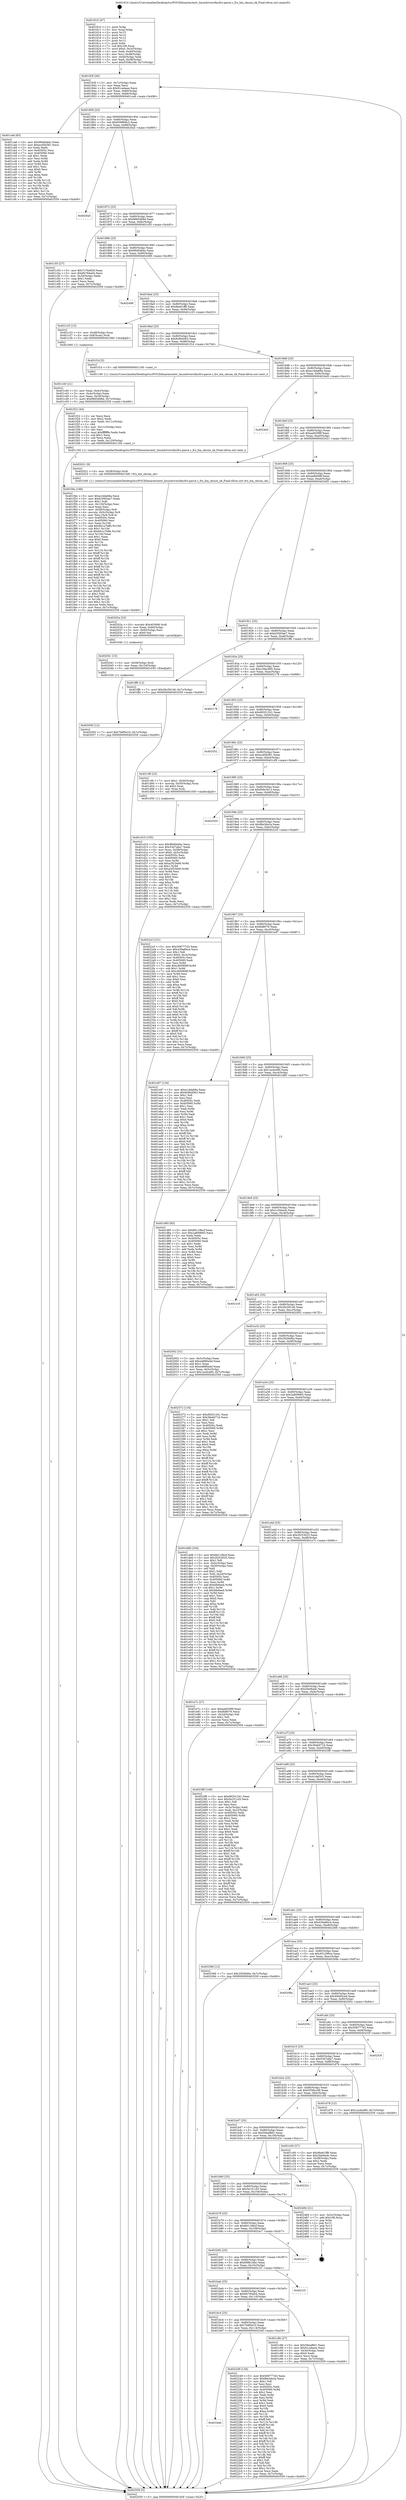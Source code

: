 digraph "0x401810" {
  label = "0x401810 (/mnt/c/Users/mathe/Desktop/tcc/POCII/binaries/extr_linuxdriversfmcfru-parse.c_fru_bia_cksum_ok_Final-ollvm.out::main(0))"
  labelloc = "t"
  node[shape=record]

  Entry [label="",width=0.3,height=0.3,shape=circle,fillcolor=black,style=filled]
  "0x40183f" [label="{
     0x40183f [26]\l
     | [instrs]\l
     &nbsp;&nbsp;0x40183f \<+3\>: mov -0x7c(%rbp),%eax\l
     &nbsp;&nbsp;0x401842 \<+2\>: mov %eax,%ecx\l
     &nbsp;&nbsp;0x401844 \<+6\>: sub $0x91cabeee,%ecx\l
     &nbsp;&nbsp;0x40184a \<+3\>: mov %eax,-0x80(%rbp)\l
     &nbsp;&nbsp;0x40184d \<+6\>: mov %ecx,-0x84(%rbp)\l
     &nbsp;&nbsp;0x401853 \<+6\>: je 0000000000401ca6 \<main+0x496\>\l
  }"]
  "0x401ca6" [label="{
     0x401ca6 [83]\l
     | [instrs]\l
     &nbsp;&nbsp;0x401ca6 \<+5\>: mov $0x96d0dd4c,%eax\l
     &nbsp;&nbsp;0x401cab \<+5\>: mov $0xecd5b581,%ecx\l
     &nbsp;&nbsp;0x401cb0 \<+2\>: xor %edx,%edx\l
     &nbsp;&nbsp;0x401cb2 \<+7\>: mov 0x40505c,%esi\l
     &nbsp;&nbsp;0x401cb9 \<+7\>: mov 0x405060,%edi\l
     &nbsp;&nbsp;0x401cc0 \<+3\>: sub $0x1,%edx\l
     &nbsp;&nbsp;0x401cc3 \<+3\>: mov %esi,%r8d\l
     &nbsp;&nbsp;0x401cc6 \<+3\>: add %edx,%r8d\l
     &nbsp;&nbsp;0x401cc9 \<+4\>: imul %r8d,%esi\l
     &nbsp;&nbsp;0x401ccd \<+3\>: and $0x1,%esi\l
     &nbsp;&nbsp;0x401cd0 \<+3\>: cmp $0x0,%esi\l
     &nbsp;&nbsp;0x401cd3 \<+4\>: sete %r9b\l
     &nbsp;&nbsp;0x401cd7 \<+3\>: cmp $0xa,%edi\l
     &nbsp;&nbsp;0x401cda \<+4\>: setl %r10b\l
     &nbsp;&nbsp;0x401cde \<+3\>: mov %r9b,%r11b\l
     &nbsp;&nbsp;0x401ce1 \<+3\>: and %r10b,%r11b\l
     &nbsp;&nbsp;0x401ce4 \<+3\>: xor %r10b,%r9b\l
     &nbsp;&nbsp;0x401ce7 \<+3\>: or %r9b,%r11b\l
     &nbsp;&nbsp;0x401cea \<+4\>: test $0x1,%r11b\l
     &nbsp;&nbsp;0x401cee \<+3\>: cmovne %ecx,%eax\l
     &nbsp;&nbsp;0x401cf1 \<+3\>: mov %eax,-0x7c(%rbp)\l
     &nbsp;&nbsp;0x401cf4 \<+5\>: jmp 0000000000402559 \<main+0xd49\>\l
  }"]
  "0x401859" [label="{
     0x401859 [25]\l
     | [instrs]\l
     &nbsp;&nbsp;0x401859 \<+5\>: jmp 000000000040185e \<main+0x4e\>\l
     &nbsp;&nbsp;0x40185e \<+3\>: mov -0x80(%rbp),%eax\l
     &nbsp;&nbsp;0x401861 \<+5\>: sub $0x939966c2,%eax\l
     &nbsp;&nbsp;0x401866 \<+6\>: mov %eax,-0x88(%rbp)\l
     &nbsp;&nbsp;0x40186c \<+6\>: je 00000000004020a5 \<main+0x895\>\l
  }"]
  Exit [label="",width=0.3,height=0.3,shape=circle,fillcolor=black,style=filled,peripheries=2]
  "0x4020a5" [label="{
     0x4020a5\l
  }", style=dashed]
  "0x401872" [label="{
     0x401872 [25]\l
     | [instrs]\l
     &nbsp;&nbsp;0x401872 \<+5\>: jmp 0000000000401877 \<main+0x67\>\l
     &nbsp;&nbsp;0x401877 \<+3\>: mov -0x80(%rbp),%eax\l
     &nbsp;&nbsp;0x40187a \<+5\>: sub $0x9665468d,%eax\l
     &nbsp;&nbsp;0x40187f \<+6\>: mov %eax,-0x8c(%rbp)\l
     &nbsp;&nbsp;0x401885 \<+6\>: je 0000000000401c55 \<main+0x445\>\l
  }"]
  "0x401bdd" [label="{
     0x401bdd\l
  }", style=dashed]
  "0x401c55" [label="{
     0x401c55 [27]\l
     | [instrs]\l
     &nbsp;&nbsp;0x401c55 \<+5\>: mov $0x7c76e929,%eax\l
     &nbsp;&nbsp;0x401c5a \<+5\>: mov $0x6b784a04,%ecx\l
     &nbsp;&nbsp;0x401c5f \<+3\>: mov -0x34(%rbp),%edx\l
     &nbsp;&nbsp;0x401c62 \<+3\>: cmp $0x1,%edx\l
     &nbsp;&nbsp;0x401c65 \<+3\>: cmovl %ecx,%eax\l
     &nbsp;&nbsp;0x401c68 \<+3\>: mov %eax,-0x7c(%rbp)\l
     &nbsp;&nbsp;0x401c6b \<+5\>: jmp 0000000000402559 \<main+0xd49\>\l
  }"]
  "0x40188b" [label="{
     0x40188b [25]\l
     | [instrs]\l
     &nbsp;&nbsp;0x40188b \<+5\>: jmp 0000000000401890 \<main+0x80\>\l
     &nbsp;&nbsp;0x401890 \<+3\>: mov -0x80(%rbp),%eax\l
     &nbsp;&nbsp;0x401893 \<+5\>: sub $0x96d0dd4c,%eax\l
     &nbsp;&nbsp;0x401898 \<+6\>: mov %eax,-0x90(%rbp)\l
     &nbsp;&nbsp;0x40189e \<+6\>: je 0000000000402499 \<main+0xc89\>\l
  }"]
  "0x402249" [label="{
     0x402249 [134]\l
     | [instrs]\l
     &nbsp;&nbsp;0x402249 \<+5\>: mov $0x508777d3,%eax\l
     &nbsp;&nbsp;0x40224e \<+5\>: mov $0xf6e3de2a,%ecx\l
     &nbsp;&nbsp;0x402253 \<+2\>: mov $0x1,%dl\l
     &nbsp;&nbsp;0x402255 \<+2\>: xor %esi,%esi\l
     &nbsp;&nbsp;0x402257 \<+7\>: mov 0x40505c,%edi\l
     &nbsp;&nbsp;0x40225e \<+8\>: mov 0x405060,%r8d\l
     &nbsp;&nbsp;0x402266 \<+3\>: sub $0x1,%esi\l
     &nbsp;&nbsp;0x402269 \<+3\>: mov %edi,%r9d\l
     &nbsp;&nbsp;0x40226c \<+3\>: add %esi,%r9d\l
     &nbsp;&nbsp;0x40226f \<+4\>: imul %r9d,%edi\l
     &nbsp;&nbsp;0x402273 \<+3\>: and $0x1,%edi\l
     &nbsp;&nbsp;0x402276 \<+3\>: cmp $0x0,%edi\l
     &nbsp;&nbsp;0x402279 \<+4\>: sete %r10b\l
     &nbsp;&nbsp;0x40227d \<+4\>: cmp $0xa,%r8d\l
     &nbsp;&nbsp;0x402281 \<+4\>: setl %r11b\l
     &nbsp;&nbsp;0x402285 \<+3\>: mov %r10b,%bl\l
     &nbsp;&nbsp;0x402288 \<+3\>: xor $0xff,%bl\l
     &nbsp;&nbsp;0x40228b \<+3\>: mov %r11b,%r14b\l
     &nbsp;&nbsp;0x40228e \<+4\>: xor $0xff,%r14b\l
     &nbsp;&nbsp;0x402292 \<+3\>: xor $0x1,%dl\l
     &nbsp;&nbsp;0x402295 \<+3\>: mov %bl,%r15b\l
     &nbsp;&nbsp;0x402298 \<+4\>: and $0xff,%r15b\l
     &nbsp;&nbsp;0x40229c \<+3\>: and %dl,%r10b\l
     &nbsp;&nbsp;0x40229f \<+3\>: mov %r14b,%r12b\l
     &nbsp;&nbsp;0x4022a2 \<+4\>: and $0xff,%r12b\l
     &nbsp;&nbsp;0x4022a6 \<+3\>: and %dl,%r11b\l
     &nbsp;&nbsp;0x4022a9 \<+3\>: or %r10b,%r15b\l
     &nbsp;&nbsp;0x4022ac \<+3\>: or %r11b,%r12b\l
     &nbsp;&nbsp;0x4022af \<+3\>: xor %r12b,%r15b\l
     &nbsp;&nbsp;0x4022b2 \<+3\>: or %r14b,%bl\l
     &nbsp;&nbsp;0x4022b5 \<+3\>: xor $0xff,%bl\l
     &nbsp;&nbsp;0x4022b8 \<+3\>: or $0x1,%dl\l
     &nbsp;&nbsp;0x4022bb \<+2\>: and %dl,%bl\l
     &nbsp;&nbsp;0x4022bd \<+3\>: or %bl,%r15b\l
     &nbsp;&nbsp;0x4022c0 \<+4\>: test $0x1,%r15b\l
     &nbsp;&nbsp;0x4022c4 \<+3\>: cmovne %ecx,%eax\l
     &nbsp;&nbsp;0x4022c7 \<+3\>: mov %eax,-0x7c(%rbp)\l
     &nbsp;&nbsp;0x4022ca \<+5\>: jmp 0000000000402559 \<main+0xd49\>\l
  }"]
  "0x402499" [label="{
     0x402499\l
  }", style=dashed]
  "0x4018a4" [label="{
     0x4018a4 [25]\l
     | [instrs]\l
     &nbsp;&nbsp;0x4018a4 \<+5\>: jmp 00000000004018a9 \<main+0x99\>\l
     &nbsp;&nbsp;0x4018a9 \<+3\>: mov -0x80(%rbp),%eax\l
     &nbsp;&nbsp;0x4018ac \<+5\>: sub $0x9be61ff8,%eax\l
     &nbsp;&nbsp;0x4018b1 \<+6\>: mov %eax,-0x94(%rbp)\l
     &nbsp;&nbsp;0x4018b7 \<+6\>: je 0000000000401c33 \<main+0x423\>\l
  }"]
  "0x402050" [label="{
     0x402050 [12]\l
     | [instrs]\l
     &nbsp;&nbsp;0x402050 \<+7\>: movl $0x7b8f5e10,-0x7c(%rbp)\l
     &nbsp;&nbsp;0x402057 \<+5\>: jmp 0000000000402559 \<main+0xd49\>\l
  }"]
  "0x401c33" [label="{
     0x401c33 [13]\l
     | [instrs]\l
     &nbsp;&nbsp;0x401c33 \<+4\>: mov -0x48(%rbp),%rax\l
     &nbsp;&nbsp;0x401c37 \<+4\>: mov 0x8(%rax),%rdi\l
     &nbsp;&nbsp;0x401c3b \<+5\>: call 0000000000401060 \<atoi@plt\>\l
     | [calls]\l
     &nbsp;&nbsp;0x401060 \{1\} (unknown)\l
  }"]
  "0x4018bd" [label="{
     0x4018bd [25]\l
     | [instrs]\l
     &nbsp;&nbsp;0x4018bd \<+5\>: jmp 00000000004018c2 \<main+0xb2\>\l
     &nbsp;&nbsp;0x4018c2 \<+3\>: mov -0x80(%rbp),%eax\l
     &nbsp;&nbsp;0x4018c5 \<+5\>: sub $0x9c9b4063,%eax\l
     &nbsp;&nbsp;0x4018ca \<+6\>: mov %eax,-0x98(%rbp)\l
     &nbsp;&nbsp;0x4018d0 \<+6\>: je 0000000000401f1d \<main+0x70d\>\l
  }"]
  "0x402041" [label="{
     0x402041 [15]\l
     | [instrs]\l
     &nbsp;&nbsp;0x402041 \<+4\>: mov -0x58(%rbp),%rdi\l
     &nbsp;&nbsp;0x402045 \<+6\>: mov %eax,-0x124(%rbp)\l
     &nbsp;&nbsp;0x40204b \<+5\>: call 0000000000401030 \<free@plt\>\l
     | [calls]\l
     &nbsp;&nbsp;0x401030 \{1\} (unknown)\l
  }"]
  "0x401f1d" [label="{
     0x401f1d [5]\l
     | [instrs]\l
     &nbsp;&nbsp;0x401f1d \<+5\>: call 0000000000401160 \<next_i\>\l
     | [calls]\l
     &nbsp;&nbsp;0x401160 \{1\} (/mnt/c/Users/mathe/Desktop/tcc/POCII/binaries/extr_linuxdriversfmcfru-parse.c_fru_bia_cksum_ok_Final-ollvm.out::next_i)\l
  }"]
  "0x4018d6" [label="{
     0x4018d6 [25]\l
     | [instrs]\l
     &nbsp;&nbsp;0x4018d6 \<+5\>: jmp 00000000004018db \<main+0xcb\>\l
     &nbsp;&nbsp;0x4018db \<+3\>: mov -0x80(%rbp),%eax\l
     &nbsp;&nbsp;0x4018de \<+5\>: sub $0xa1dda68a,%eax\l
     &nbsp;&nbsp;0x4018e3 \<+6\>: mov %eax,-0x9c(%rbp)\l
     &nbsp;&nbsp;0x4018e9 \<+6\>: je 00000000004024d3 \<main+0xcc3\>\l
  }"]
  "0x40202a" [label="{
     0x40202a [23]\l
     | [instrs]\l
     &nbsp;&nbsp;0x40202a \<+10\>: movabs $0x4030d6,%rdi\l
     &nbsp;&nbsp;0x402034 \<+3\>: mov %eax,-0x60(%rbp)\l
     &nbsp;&nbsp;0x402037 \<+3\>: mov -0x60(%rbp),%esi\l
     &nbsp;&nbsp;0x40203a \<+2\>: mov $0x0,%al\l
     &nbsp;&nbsp;0x40203c \<+5\>: call 0000000000401040 \<printf@plt\>\l
     | [calls]\l
     &nbsp;&nbsp;0x401040 \{1\} (unknown)\l
  }"]
  "0x4024d3" [label="{
     0x4024d3\l
  }", style=dashed]
  "0x4018ef" [label="{
     0x4018ef [25]\l
     | [instrs]\l
     &nbsp;&nbsp;0x4018ef \<+5\>: jmp 00000000004018f4 \<main+0xe4\>\l
     &nbsp;&nbsp;0x4018f4 \<+3\>: mov -0x80(%rbp),%eax\l
     &nbsp;&nbsp;0x4018f7 \<+5\>: sub $0xaaf4399f,%eax\l
     &nbsp;&nbsp;0x4018fc \<+6\>: mov %eax,-0xa0(%rbp)\l
     &nbsp;&nbsp;0x401902 \<+6\>: je 0000000000402021 \<main+0x811\>\l
  }"]
  "0x401f4e" [label="{
     0x401f4e [168]\l
     | [instrs]\l
     &nbsp;&nbsp;0x401f4e \<+5\>: mov $0xa1dda68a,%ecx\l
     &nbsp;&nbsp;0x401f53 \<+5\>: mov $0xb3583ae7,%edx\l
     &nbsp;&nbsp;0x401f58 \<+3\>: mov $0x1,%dil\l
     &nbsp;&nbsp;0x401f5b \<+6\>: mov -0x120(%rbp),%esi\l
     &nbsp;&nbsp;0x401f61 \<+3\>: imul %eax,%esi\l
     &nbsp;&nbsp;0x401f64 \<+4\>: mov -0x58(%rbp),%r8\l
     &nbsp;&nbsp;0x401f68 \<+4\>: movslq -0x5c(%rbp),%r9\l
     &nbsp;&nbsp;0x401f6c \<+4\>: mov %esi,(%r8,%r9,4)\l
     &nbsp;&nbsp;0x401f70 \<+7\>: mov 0x40505c,%eax\l
     &nbsp;&nbsp;0x401f77 \<+7\>: mov 0x405060,%esi\l
     &nbsp;&nbsp;0x401f7e \<+3\>: mov %eax,%r10d\l
     &nbsp;&nbsp;0x401f81 \<+7\>: add $0x841a7b8b,%r10d\l
     &nbsp;&nbsp;0x401f88 \<+4\>: sub $0x1,%r10d\l
     &nbsp;&nbsp;0x401f8c \<+7\>: sub $0x841a7b8b,%r10d\l
     &nbsp;&nbsp;0x401f93 \<+4\>: imul %r10d,%eax\l
     &nbsp;&nbsp;0x401f97 \<+3\>: and $0x1,%eax\l
     &nbsp;&nbsp;0x401f9a \<+3\>: cmp $0x0,%eax\l
     &nbsp;&nbsp;0x401f9d \<+4\>: sete %r11b\l
     &nbsp;&nbsp;0x401fa1 \<+3\>: cmp $0xa,%esi\l
     &nbsp;&nbsp;0x401fa4 \<+3\>: setl %bl\l
     &nbsp;&nbsp;0x401fa7 \<+3\>: mov %r11b,%r14b\l
     &nbsp;&nbsp;0x401faa \<+4\>: xor $0xff,%r14b\l
     &nbsp;&nbsp;0x401fae \<+3\>: mov %bl,%r15b\l
     &nbsp;&nbsp;0x401fb1 \<+4\>: xor $0xff,%r15b\l
     &nbsp;&nbsp;0x401fb5 \<+4\>: xor $0x1,%dil\l
     &nbsp;&nbsp;0x401fb9 \<+3\>: mov %r14b,%r12b\l
     &nbsp;&nbsp;0x401fbc \<+4\>: and $0xff,%r12b\l
     &nbsp;&nbsp;0x401fc0 \<+3\>: and %dil,%r11b\l
     &nbsp;&nbsp;0x401fc3 \<+3\>: mov %r15b,%r13b\l
     &nbsp;&nbsp;0x401fc6 \<+4\>: and $0xff,%r13b\l
     &nbsp;&nbsp;0x401fca \<+3\>: and %dil,%bl\l
     &nbsp;&nbsp;0x401fcd \<+3\>: or %r11b,%r12b\l
     &nbsp;&nbsp;0x401fd0 \<+3\>: or %bl,%r13b\l
     &nbsp;&nbsp;0x401fd3 \<+3\>: xor %r13b,%r12b\l
     &nbsp;&nbsp;0x401fd6 \<+3\>: or %r15b,%r14b\l
     &nbsp;&nbsp;0x401fd9 \<+4\>: xor $0xff,%r14b\l
     &nbsp;&nbsp;0x401fdd \<+4\>: or $0x1,%dil\l
     &nbsp;&nbsp;0x401fe1 \<+3\>: and %dil,%r14b\l
     &nbsp;&nbsp;0x401fe4 \<+3\>: or %r14b,%r12b\l
     &nbsp;&nbsp;0x401fe7 \<+4\>: test $0x1,%r12b\l
     &nbsp;&nbsp;0x401feb \<+3\>: cmovne %edx,%ecx\l
     &nbsp;&nbsp;0x401fee \<+3\>: mov %ecx,-0x7c(%rbp)\l
     &nbsp;&nbsp;0x401ff1 \<+5\>: jmp 0000000000402559 \<main+0xd49\>\l
  }"]
  "0x402021" [label="{
     0x402021 [9]\l
     | [instrs]\l
     &nbsp;&nbsp;0x402021 \<+4\>: mov -0x58(%rbp),%rdi\l
     &nbsp;&nbsp;0x402025 \<+5\>: call 00000000004015d0 \<fru_bia_cksum_ok\>\l
     | [calls]\l
     &nbsp;&nbsp;0x4015d0 \{1\} (/mnt/c/Users/mathe/Desktop/tcc/POCII/binaries/extr_linuxdriversfmcfru-parse.c_fru_bia_cksum_ok_Final-ollvm.out::fru_bia_cksum_ok)\l
  }"]
  "0x401908" [label="{
     0x401908 [25]\l
     | [instrs]\l
     &nbsp;&nbsp;0x401908 \<+5\>: jmp 000000000040190d \<main+0xfd\>\l
     &nbsp;&nbsp;0x40190d \<+3\>: mov -0x80(%rbp),%eax\l
     &nbsp;&nbsp;0x401910 \<+5\>: sub $0xaafb098f,%eax\l
     &nbsp;&nbsp;0x401915 \<+6\>: mov %eax,-0xa4(%rbp)\l
     &nbsp;&nbsp;0x40191b \<+6\>: je 00000000004020f2 \<main+0x8e2\>\l
  }"]
  "0x401f22" [label="{
     0x401f22 [44]\l
     | [instrs]\l
     &nbsp;&nbsp;0x401f22 \<+2\>: xor %ecx,%ecx\l
     &nbsp;&nbsp;0x401f24 \<+5\>: mov $0x2,%edx\l
     &nbsp;&nbsp;0x401f29 \<+6\>: mov %edx,-0x11c(%rbp)\l
     &nbsp;&nbsp;0x401f2f \<+1\>: cltd\l
     &nbsp;&nbsp;0x401f30 \<+6\>: mov -0x11c(%rbp),%esi\l
     &nbsp;&nbsp;0x401f36 \<+2\>: idiv %esi\l
     &nbsp;&nbsp;0x401f38 \<+6\>: imul $0xfffffffe,%edx,%edx\l
     &nbsp;&nbsp;0x401f3e \<+3\>: sub $0x1,%ecx\l
     &nbsp;&nbsp;0x401f41 \<+2\>: sub %ecx,%edx\l
     &nbsp;&nbsp;0x401f43 \<+6\>: mov %edx,-0x120(%rbp)\l
     &nbsp;&nbsp;0x401f49 \<+5\>: call 0000000000401160 \<next_i\>\l
     | [calls]\l
     &nbsp;&nbsp;0x401160 \{1\} (/mnt/c/Users/mathe/Desktop/tcc/POCII/binaries/extr_linuxdriversfmcfru-parse.c_fru_bia_cksum_ok_Final-ollvm.out::next_i)\l
  }"]
  "0x4020f2" [label="{
     0x4020f2\l
  }", style=dashed]
  "0x401921" [label="{
     0x401921 [25]\l
     | [instrs]\l
     &nbsp;&nbsp;0x401921 \<+5\>: jmp 0000000000401926 \<main+0x116\>\l
     &nbsp;&nbsp;0x401926 \<+3\>: mov -0x80(%rbp),%eax\l
     &nbsp;&nbsp;0x401929 \<+5\>: sub $0xb3583ae7,%eax\l
     &nbsp;&nbsp;0x40192e \<+6\>: mov %eax,-0xa8(%rbp)\l
     &nbsp;&nbsp;0x401934 \<+6\>: je 0000000000401ff6 \<main+0x7e6\>\l
  }"]
  "0x401d10" [label="{
     0x401d10 [105]\l
     | [instrs]\l
     &nbsp;&nbsp;0x401d10 \<+5\>: mov $0x96d0dd4c,%ecx\l
     &nbsp;&nbsp;0x401d15 \<+5\>: mov $0x53d7a6a7,%edx\l
     &nbsp;&nbsp;0x401d1a \<+4\>: mov %rax,-0x58(%rbp)\l
     &nbsp;&nbsp;0x401d1e \<+7\>: movl $0x0,-0x5c(%rbp)\l
     &nbsp;&nbsp;0x401d25 \<+7\>: mov 0x40505c,%esi\l
     &nbsp;&nbsp;0x401d2c \<+8\>: mov 0x405060,%r8d\l
     &nbsp;&nbsp;0x401d34 \<+3\>: mov %esi,%r9d\l
     &nbsp;&nbsp;0x401d37 \<+7\>: add $0xa3f23eb8,%r9d\l
     &nbsp;&nbsp;0x401d3e \<+4\>: sub $0x1,%r9d\l
     &nbsp;&nbsp;0x401d42 \<+7\>: sub $0xa3f23eb8,%r9d\l
     &nbsp;&nbsp;0x401d49 \<+4\>: imul %r9d,%esi\l
     &nbsp;&nbsp;0x401d4d \<+3\>: and $0x1,%esi\l
     &nbsp;&nbsp;0x401d50 \<+3\>: cmp $0x0,%esi\l
     &nbsp;&nbsp;0x401d53 \<+4\>: sete %r10b\l
     &nbsp;&nbsp;0x401d57 \<+4\>: cmp $0xa,%r8d\l
     &nbsp;&nbsp;0x401d5b \<+4\>: setl %r11b\l
     &nbsp;&nbsp;0x401d5f \<+3\>: mov %r10b,%bl\l
     &nbsp;&nbsp;0x401d62 \<+3\>: and %r11b,%bl\l
     &nbsp;&nbsp;0x401d65 \<+3\>: xor %r11b,%r10b\l
     &nbsp;&nbsp;0x401d68 \<+3\>: or %r10b,%bl\l
     &nbsp;&nbsp;0x401d6b \<+3\>: test $0x1,%bl\l
     &nbsp;&nbsp;0x401d6e \<+3\>: cmovne %edx,%ecx\l
     &nbsp;&nbsp;0x401d71 \<+3\>: mov %ecx,-0x7c(%rbp)\l
     &nbsp;&nbsp;0x401d74 \<+5\>: jmp 0000000000402559 \<main+0xd49\>\l
  }"]
  "0x401ff6" [label="{
     0x401ff6 [12]\l
     | [instrs]\l
     &nbsp;&nbsp;0x401ff6 \<+7\>: movl $0x26c59146,-0x7c(%rbp)\l
     &nbsp;&nbsp;0x401ffd \<+5\>: jmp 0000000000402559 \<main+0xd49\>\l
  }"]
  "0x40193a" [label="{
     0x40193a [25]\l
     | [instrs]\l
     &nbsp;&nbsp;0x40193a \<+5\>: jmp 000000000040193f \<main+0x12f\>\l
     &nbsp;&nbsp;0x40193f \<+3\>: mov -0x80(%rbp),%eax\l
     &nbsp;&nbsp;0x401942 \<+5\>: sub $0xc29acd95,%eax\l
     &nbsp;&nbsp;0x401947 \<+6\>: mov %eax,-0xac(%rbp)\l
     &nbsp;&nbsp;0x40194d \<+6\>: je 0000000000402178 \<main+0x968\>\l
  }"]
  "0x401bc4" [label="{
     0x401bc4 [25]\l
     | [instrs]\l
     &nbsp;&nbsp;0x401bc4 \<+5\>: jmp 0000000000401bc9 \<main+0x3b9\>\l
     &nbsp;&nbsp;0x401bc9 \<+3\>: mov -0x80(%rbp),%eax\l
     &nbsp;&nbsp;0x401bcc \<+5\>: sub $0x7b8f5e10,%eax\l
     &nbsp;&nbsp;0x401bd1 \<+6\>: mov %eax,-0x114(%rbp)\l
     &nbsp;&nbsp;0x401bd7 \<+6\>: je 0000000000402249 \<main+0xa39\>\l
  }"]
  "0x402178" [label="{
     0x402178\l
  }", style=dashed]
  "0x401953" [label="{
     0x401953 [25]\l
     | [instrs]\l
     &nbsp;&nbsp;0x401953 \<+5\>: jmp 0000000000401958 \<main+0x148\>\l
     &nbsp;&nbsp;0x401958 \<+3\>: mov -0x80(%rbp),%eax\l
     &nbsp;&nbsp;0x40195b \<+5\>: sub $0xd9201241,%eax\l
     &nbsp;&nbsp;0x401960 \<+6\>: mov %eax,-0xb0(%rbp)\l
     &nbsp;&nbsp;0x401966 \<+6\>: je 0000000000402552 \<main+0xd42\>\l
  }"]
  "0x401c8b" [label="{
     0x401c8b [27]\l
     | [instrs]\l
     &nbsp;&nbsp;0x401c8b \<+5\>: mov $0x59eaf8d1,%eax\l
     &nbsp;&nbsp;0x401c90 \<+5\>: mov $0x91cabeee,%ecx\l
     &nbsp;&nbsp;0x401c95 \<+3\>: mov -0x34(%rbp),%edx\l
     &nbsp;&nbsp;0x401c98 \<+3\>: cmp $0x0,%edx\l
     &nbsp;&nbsp;0x401c9b \<+3\>: cmove %ecx,%eax\l
     &nbsp;&nbsp;0x401c9e \<+3\>: mov %eax,-0x7c(%rbp)\l
     &nbsp;&nbsp;0x401ca1 \<+5\>: jmp 0000000000402559 \<main+0xd49\>\l
  }"]
  "0x402552" [label="{
     0x402552\l
  }", style=dashed]
  "0x40196c" [label="{
     0x40196c [25]\l
     | [instrs]\l
     &nbsp;&nbsp;0x40196c \<+5\>: jmp 0000000000401971 \<main+0x161\>\l
     &nbsp;&nbsp;0x401971 \<+3\>: mov -0x80(%rbp),%eax\l
     &nbsp;&nbsp;0x401974 \<+5\>: sub $0xecd5b581,%eax\l
     &nbsp;&nbsp;0x401979 \<+6\>: mov %eax,-0xb4(%rbp)\l
     &nbsp;&nbsp;0x40197f \<+6\>: je 0000000000401cf9 \<main+0x4e9\>\l
  }"]
  "0x401bab" [label="{
     0x401bab [25]\l
     | [instrs]\l
     &nbsp;&nbsp;0x401bab \<+5\>: jmp 0000000000401bb0 \<main+0x3a0\>\l
     &nbsp;&nbsp;0x401bb0 \<+3\>: mov -0x80(%rbp),%eax\l
     &nbsp;&nbsp;0x401bb3 \<+5\>: sub $0x6b784a04,%eax\l
     &nbsp;&nbsp;0x401bb8 \<+6\>: mov %eax,-0x110(%rbp)\l
     &nbsp;&nbsp;0x401bbe \<+6\>: je 0000000000401c8b \<main+0x47b\>\l
  }"]
  "0x401cf9" [label="{
     0x401cf9 [23]\l
     | [instrs]\l
     &nbsp;&nbsp;0x401cf9 \<+7\>: movl $0x1,-0x50(%rbp)\l
     &nbsp;&nbsp;0x401d00 \<+4\>: movslq -0x50(%rbp),%rax\l
     &nbsp;&nbsp;0x401d04 \<+4\>: shl $0x2,%rax\l
     &nbsp;&nbsp;0x401d08 \<+3\>: mov %rax,%rdi\l
     &nbsp;&nbsp;0x401d0b \<+5\>: call 0000000000401050 \<malloc@plt\>\l
     | [calls]\l
     &nbsp;&nbsp;0x401050 \{1\} (unknown)\l
  }"]
  "0x401985" [label="{
     0x401985 [25]\l
     | [instrs]\l
     &nbsp;&nbsp;0x401985 \<+5\>: jmp 000000000040198a \<main+0x17a\>\l
     &nbsp;&nbsp;0x40198a \<+3\>: mov -0x80(%rbp),%eax\l
     &nbsp;&nbsp;0x40198d \<+5\>: sub $0xf3de3413,%eax\l
     &nbsp;&nbsp;0x401992 \<+6\>: mov %eax,-0xb8(%rbp)\l
     &nbsp;&nbsp;0x401998 \<+6\>: je 0000000000402520 \<main+0xd10\>\l
  }"]
  "0x4021f1" [label="{
     0x4021f1\l
  }", style=dashed]
  "0x402520" [label="{
     0x402520\l
  }", style=dashed]
  "0x40199e" [label="{
     0x40199e [25]\l
     | [instrs]\l
     &nbsp;&nbsp;0x40199e \<+5\>: jmp 00000000004019a3 \<main+0x193\>\l
     &nbsp;&nbsp;0x4019a3 \<+3\>: mov -0x80(%rbp),%eax\l
     &nbsp;&nbsp;0x4019a6 \<+5\>: sub $0xf6e3de2a,%eax\l
     &nbsp;&nbsp;0x4019ab \<+6\>: mov %eax,-0xbc(%rbp)\l
     &nbsp;&nbsp;0x4019b1 \<+6\>: je 00000000004022cf \<main+0xabf\>\l
  }"]
  "0x401b92" [label="{
     0x401b92 [25]\l
     | [instrs]\l
     &nbsp;&nbsp;0x401b92 \<+5\>: jmp 0000000000401b97 \<main+0x387\>\l
     &nbsp;&nbsp;0x401b97 \<+3\>: mov -0x80(%rbp),%eax\l
     &nbsp;&nbsp;0x401b9a \<+5\>: sub $0x698b1bbc,%eax\l
     &nbsp;&nbsp;0x401b9f \<+6\>: mov %eax,-0x10c(%rbp)\l
     &nbsp;&nbsp;0x401ba5 \<+6\>: je 00000000004021f1 \<main+0x9e1\>\l
  }"]
  "0x4022cf" [label="{
     0x4022cf [151]\l
     | [instrs]\l
     &nbsp;&nbsp;0x4022cf \<+5\>: mov $0x508777d3,%eax\l
     &nbsp;&nbsp;0x4022d4 \<+5\>: mov $0x439a6bc4,%ecx\l
     &nbsp;&nbsp;0x4022d9 \<+2\>: mov $0x1,%dl\l
     &nbsp;&nbsp;0x4022db \<+7\>: movl $0x0,-0x3c(%rbp)\l
     &nbsp;&nbsp;0x4022e2 \<+7\>: mov 0x40505c,%esi\l
     &nbsp;&nbsp;0x4022e9 \<+7\>: mov 0x405060,%edi\l
     &nbsp;&nbsp;0x4022f0 \<+3\>: mov %esi,%r8d\l
     &nbsp;&nbsp;0x4022f3 \<+7\>: add $0xcd00908f,%r8d\l
     &nbsp;&nbsp;0x4022fa \<+4\>: sub $0x1,%r8d\l
     &nbsp;&nbsp;0x4022fe \<+7\>: sub $0xcd00908f,%r8d\l
     &nbsp;&nbsp;0x402305 \<+4\>: imul %r8d,%esi\l
     &nbsp;&nbsp;0x402309 \<+3\>: and $0x1,%esi\l
     &nbsp;&nbsp;0x40230c \<+3\>: cmp $0x0,%esi\l
     &nbsp;&nbsp;0x40230f \<+4\>: sete %r9b\l
     &nbsp;&nbsp;0x402313 \<+3\>: cmp $0xa,%edi\l
     &nbsp;&nbsp;0x402316 \<+4\>: setl %r10b\l
     &nbsp;&nbsp;0x40231a \<+3\>: mov %r9b,%r11b\l
     &nbsp;&nbsp;0x40231d \<+4\>: xor $0xff,%r11b\l
     &nbsp;&nbsp;0x402321 \<+3\>: mov %r10b,%bl\l
     &nbsp;&nbsp;0x402324 \<+3\>: xor $0xff,%bl\l
     &nbsp;&nbsp;0x402327 \<+3\>: xor $0x0,%dl\l
     &nbsp;&nbsp;0x40232a \<+3\>: mov %r11b,%r14b\l
     &nbsp;&nbsp;0x40232d \<+4\>: and $0x0,%r14b\l
     &nbsp;&nbsp;0x402331 \<+3\>: and %dl,%r9b\l
     &nbsp;&nbsp;0x402334 \<+3\>: mov %bl,%r15b\l
     &nbsp;&nbsp;0x402337 \<+4\>: and $0x0,%r15b\l
     &nbsp;&nbsp;0x40233b \<+3\>: and %dl,%r10b\l
     &nbsp;&nbsp;0x40233e \<+3\>: or %r9b,%r14b\l
     &nbsp;&nbsp;0x402341 \<+3\>: or %r10b,%r15b\l
     &nbsp;&nbsp;0x402344 \<+3\>: xor %r15b,%r14b\l
     &nbsp;&nbsp;0x402347 \<+3\>: or %bl,%r11b\l
     &nbsp;&nbsp;0x40234a \<+4\>: xor $0xff,%r11b\l
     &nbsp;&nbsp;0x40234e \<+3\>: or $0x0,%dl\l
     &nbsp;&nbsp;0x402351 \<+3\>: and %dl,%r11b\l
     &nbsp;&nbsp;0x402354 \<+3\>: or %r11b,%r14b\l
     &nbsp;&nbsp;0x402357 \<+4\>: test $0x1,%r14b\l
     &nbsp;&nbsp;0x40235b \<+3\>: cmovne %ecx,%eax\l
     &nbsp;&nbsp;0x40235e \<+3\>: mov %eax,-0x7c(%rbp)\l
     &nbsp;&nbsp;0x402361 \<+5\>: jmp 0000000000402559 \<main+0xd49\>\l
  }"]
  "0x4019b7" [label="{
     0x4019b7 [25]\l
     | [instrs]\l
     &nbsp;&nbsp;0x4019b7 \<+5\>: jmp 00000000004019bc \<main+0x1ac\>\l
     &nbsp;&nbsp;0x4019bc \<+3\>: mov -0x80(%rbp),%eax\l
     &nbsp;&nbsp;0x4019bf \<+5\>: sub $0x8d8076,%eax\l
     &nbsp;&nbsp;0x4019c4 \<+6\>: mov %eax,-0xc0(%rbp)\l
     &nbsp;&nbsp;0x4019ca \<+6\>: je 0000000000401e97 \<main+0x687\>\l
  }"]
  "0x4024c7" [label="{
     0x4024c7\l
  }", style=dashed]
  "0x401e97" [label="{
     0x401e97 [134]\l
     | [instrs]\l
     &nbsp;&nbsp;0x401e97 \<+5\>: mov $0xa1dda68a,%eax\l
     &nbsp;&nbsp;0x401e9c \<+5\>: mov $0x9c9b4063,%ecx\l
     &nbsp;&nbsp;0x401ea1 \<+2\>: mov $0x1,%dl\l
     &nbsp;&nbsp;0x401ea3 \<+2\>: xor %esi,%esi\l
     &nbsp;&nbsp;0x401ea5 \<+7\>: mov 0x40505c,%edi\l
     &nbsp;&nbsp;0x401eac \<+8\>: mov 0x405060,%r8d\l
     &nbsp;&nbsp;0x401eb4 \<+3\>: sub $0x1,%esi\l
     &nbsp;&nbsp;0x401eb7 \<+3\>: mov %edi,%r9d\l
     &nbsp;&nbsp;0x401eba \<+3\>: add %esi,%r9d\l
     &nbsp;&nbsp;0x401ebd \<+4\>: imul %r9d,%edi\l
     &nbsp;&nbsp;0x401ec1 \<+3\>: and $0x1,%edi\l
     &nbsp;&nbsp;0x401ec4 \<+3\>: cmp $0x0,%edi\l
     &nbsp;&nbsp;0x401ec7 \<+4\>: sete %r10b\l
     &nbsp;&nbsp;0x401ecb \<+4\>: cmp $0xa,%r8d\l
     &nbsp;&nbsp;0x401ecf \<+4\>: setl %r11b\l
     &nbsp;&nbsp;0x401ed3 \<+3\>: mov %r10b,%bl\l
     &nbsp;&nbsp;0x401ed6 \<+3\>: xor $0xff,%bl\l
     &nbsp;&nbsp;0x401ed9 \<+3\>: mov %r11b,%r14b\l
     &nbsp;&nbsp;0x401edc \<+4\>: xor $0xff,%r14b\l
     &nbsp;&nbsp;0x401ee0 \<+3\>: xor $0x0,%dl\l
     &nbsp;&nbsp;0x401ee3 \<+3\>: mov %bl,%r15b\l
     &nbsp;&nbsp;0x401ee6 \<+4\>: and $0x0,%r15b\l
     &nbsp;&nbsp;0x401eea \<+3\>: and %dl,%r10b\l
     &nbsp;&nbsp;0x401eed \<+3\>: mov %r14b,%r12b\l
     &nbsp;&nbsp;0x401ef0 \<+4\>: and $0x0,%r12b\l
     &nbsp;&nbsp;0x401ef4 \<+3\>: and %dl,%r11b\l
     &nbsp;&nbsp;0x401ef7 \<+3\>: or %r10b,%r15b\l
     &nbsp;&nbsp;0x401efa \<+3\>: or %r11b,%r12b\l
     &nbsp;&nbsp;0x401efd \<+3\>: xor %r12b,%r15b\l
     &nbsp;&nbsp;0x401f00 \<+3\>: or %r14b,%bl\l
     &nbsp;&nbsp;0x401f03 \<+3\>: xor $0xff,%bl\l
     &nbsp;&nbsp;0x401f06 \<+3\>: or $0x0,%dl\l
     &nbsp;&nbsp;0x401f09 \<+2\>: and %dl,%bl\l
     &nbsp;&nbsp;0x401f0b \<+3\>: or %bl,%r15b\l
     &nbsp;&nbsp;0x401f0e \<+4\>: test $0x1,%r15b\l
     &nbsp;&nbsp;0x401f12 \<+3\>: cmovne %ecx,%eax\l
     &nbsp;&nbsp;0x401f15 \<+3\>: mov %eax,-0x7c(%rbp)\l
     &nbsp;&nbsp;0x401f18 \<+5\>: jmp 0000000000402559 \<main+0xd49\>\l
  }"]
  "0x4019d0" [label="{
     0x4019d0 [25]\l
     | [instrs]\l
     &nbsp;&nbsp;0x4019d0 \<+5\>: jmp 00000000004019d5 \<main+0x1c5\>\l
     &nbsp;&nbsp;0x4019d5 \<+3\>: mov -0x80(%rbp),%eax\l
     &nbsp;&nbsp;0x4019d8 \<+5\>: sub $0x1acdce80,%eax\l
     &nbsp;&nbsp;0x4019dd \<+6\>: mov %eax,-0xc4(%rbp)\l
     &nbsp;&nbsp;0x4019e3 \<+6\>: je 0000000000401d85 \<main+0x575\>\l
  }"]
  "0x401b79" [label="{
     0x401b79 [25]\l
     | [instrs]\l
     &nbsp;&nbsp;0x401b79 \<+5\>: jmp 0000000000401b7e \<main+0x36e\>\l
     &nbsp;&nbsp;0x401b7e \<+3\>: mov -0x80(%rbp),%eax\l
     &nbsp;&nbsp;0x401b81 \<+5\>: sub $0x66118bcf,%eax\l
     &nbsp;&nbsp;0x401b86 \<+6\>: mov %eax,-0x108(%rbp)\l
     &nbsp;&nbsp;0x401b8c \<+6\>: je 00000000004024c7 \<main+0xcb7\>\l
  }"]
  "0x401d85" [label="{
     0x401d85 [83]\l
     | [instrs]\l
     &nbsp;&nbsp;0x401d85 \<+5\>: mov $0x66118bcf,%eax\l
     &nbsp;&nbsp;0x401d8a \<+5\>: mov $0x2a809663,%ecx\l
     &nbsp;&nbsp;0x401d8f \<+2\>: xor %edx,%edx\l
     &nbsp;&nbsp;0x401d91 \<+7\>: mov 0x40505c,%esi\l
     &nbsp;&nbsp;0x401d98 \<+7\>: mov 0x405060,%edi\l
     &nbsp;&nbsp;0x401d9f \<+3\>: sub $0x1,%edx\l
     &nbsp;&nbsp;0x401da2 \<+3\>: mov %esi,%r8d\l
     &nbsp;&nbsp;0x401da5 \<+3\>: add %edx,%r8d\l
     &nbsp;&nbsp;0x401da8 \<+4\>: imul %r8d,%esi\l
     &nbsp;&nbsp;0x401dac \<+3\>: and $0x1,%esi\l
     &nbsp;&nbsp;0x401daf \<+3\>: cmp $0x0,%esi\l
     &nbsp;&nbsp;0x401db2 \<+4\>: sete %r9b\l
     &nbsp;&nbsp;0x401db6 \<+3\>: cmp $0xa,%edi\l
     &nbsp;&nbsp;0x401db9 \<+4\>: setl %r10b\l
     &nbsp;&nbsp;0x401dbd \<+3\>: mov %r9b,%r11b\l
     &nbsp;&nbsp;0x401dc0 \<+3\>: and %r10b,%r11b\l
     &nbsp;&nbsp;0x401dc3 \<+3\>: xor %r10b,%r9b\l
     &nbsp;&nbsp;0x401dc6 \<+3\>: or %r9b,%r11b\l
     &nbsp;&nbsp;0x401dc9 \<+4\>: test $0x1,%r11b\l
     &nbsp;&nbsp;0x401dcd \<+3\>: cmovne %ecx,%eax\l
     &nbsp;&nbsp;0x401dd0 \<+3\>: mov %eax,-0x7c(%rbp)\l
     &nbsp;&nbsp;0x401dd3 \<+5\>: jmp 0000000000402559 \<main+0xd49\>\l
  }"]
  "0x4019e9" [label="{
     0x4019e9 [25]\l
     | [instrs]\l
     &nbsp;&nbsp;0x4019e9 \<+5\>: jmp 00000000004019ee \<main+0x1de\>\l
     &nbsp;&nbsp;0x4019ee \<+3\>: mov -0x80(%rbp),%eax\l
     &nbsp;&nbsp;0x4019f1 \<+5\>: sub $0x1c26aecb,%eax\l
     &nbsp;&nbsp;0x4019f6 \<+6\>: mov %eax,-0xc8(%rbp)\l
     &nbsp;&nbsp;0x4019fc \<+6\>: je 00000000004021e5 \<main+0x9d5\>\l
  }"]
  "0x402484" [label="{
     0x402484 [21]\l
     | [instrs]\l
     &nbsp;&nbsp;0x402484 \<+3\>: mov -0x2c(%rbp),%eax\l
     &nbsp;&nbsp;0x402487 \<+7\>: add $0x108,%rsp\l
     &nbsp;&nbsp;0x40248e \<+1\>: pop %rbx\l
     &nbsp;&nbsp;0x40248f \<+2\>: pop %r12\l
     &nbsp;&nbsp;0x402491 \<+2\>: pop %r13\l
     &nbsp;&nbsp;0x402493 \<+2\>: pop %r14\l
     &nbsp;&nbsp;0x402495 \<+2\>: pop %r15\l
     &nbsp;&nbsp;0x402497 \<+1\>: pop %rbp\l
     &nbsp;&nbsp;0x402498 \<+1\>: ret\l
  }"]
  "0x4021e5" [label="{
     0x4021e5\l
  }", style=dashed]
  "0x401a02" [label="{
     0x401a02 [25]\l
     | [instrs]\l
     &nbsp;&nbsp;0x401a02 \<+5\>: jmp 0000000000401a07 \<main+0x1f7\>\l
     &nbsp;&nbsp;0x401a07 \<+3\>: mov -0x80(%rbp),%eax\l
     &nbsp;&nbsp;0x401a0a \<+5\>: sub $0x26c59146,%eax\l
     &nbsp;&nbsp;0x401a0f \<+6\>: mov %eax,-0xcc(%rbp)\l
     &nbsp;&nbsp;0x401a15 \<+6\>: je 0000000000402002 \<main+0x7f2\>\l
  }"]
  "0x401b60" [label="{
     0x401b60 [25]\l
     | [instrs]\l
     &nbsp;&nbsp;0x401b60 \<+5\>: jmp 0000000000401b65 \<main+0x355\>\l
     &nbsp;&nbsp;0x401b65 \<+3\>: mov -0x80(%rbp),%eax\l
     &nbsp;&nbsp;0x401b68 \<+5\>: sub $0x5e1f11d3,%eax\l
     &nbsp;&nbsp;0x401b6d \<+6\>: mov %eax,-0x104(%rbp)\l
     &nbsp;&nbsp;0x401b73 \<+6\>: je 0000000000402484 \<main+0xc74\>\l
  }"]
  "0x402002" [label="{
     0x402002 [31]\l
     | [instrs]\l
     &nbsp;&nbsp;0x402002 \<+3\>: mov -0x5c(%rbp),%eax\l
     &nbsp;&nbsp;0x402005 \<+5\>: add $0xe4886a4d,%eax\l
     &nbsp;&nbsp;0x40200a \<+3\>: add $0x1,%eax\l
     &nbsp;&nbsp;0x40200d \<+5\>: sub $0xe4886a4d,%eax\l
     &nbsp;&nbsp;0x402012 \<+3\>: mov %eax,-0x5c(%rbp)\l
     &nbsp;&nbsp;0x402015 \<+7\>: movl $0x1acdce80,-0x7c(%rbp)\l
     &nbsp;&nbsp;0x40201c \<+5\>: jmp 0000000000402559 \<main+0xd49\>\l
  }"]
  "0x401a1b" [label="{
     0x401a1b [25]\l
     | [instrs]\l
     &nbsp;&nbsp;0x401a1b \<+5\>: jmp 0000000000401a20 \<main+0x210\>\l
     &nbsp;&nbsp;0x401a20 \<+3\>: mov -0x80(%rbp),%eax\l
     &nbsp;&nbsp;0x401a23 \<+5\>: sub $0x292f4d6a,%eax\l
     &nbsp;&nbsp;0x401a28 \<+6\>: mov %eax,-0xd0(%rbp)\l
     &nbsp;&nbsp;0x401a2e \<+6\>: je 0000000000402372 \<main+0xb62\>\l
  }"]
  "0x40222c" [label="{
     0x40222c\l
  }", style=dashed]
  "0x402372" [label="{
     0x402372 [134]\l
     | [instrs]\l
     &nbsp;&nbsp;0x402372 \<+5\>: mov $0xd9201241,%eax\l
     &nbsp;&nbsp;0x402377 \<+5\>: mov $0x36eb071b,%ecx\l
     &nbsp;&nbsp;0x40237c \<+2\>: mov $0x1,%dl\l
     &nbsp;&nbsp;0x40237e \<+2\>: xor %esi,%esi\l
     &nbsp;&nbsp;0x402380 \<+7\>: mov 0x40505c,%edi\l
     &nbsp;&nbsp;0x402387 \<+8\>: mov 0x405060,%r8d\l
     &nbsp;&nbsp;0x40238f \<+3\>: sub $0x1,%esi\l
     &nbsp;&nbsp;0x402392 \<+3\>: mov %edi,%r9d\l
     &nbsp;&nbsp;0x402395 \<+3\>: add %esi,%r9d\l
     &nbsp;&nbsp;0x402398 \<+4\>: imul %r9d,%edi\l
     &nbsp;&nbsp;0x40239c \<+3\>: and $0x1,%edi\l
     &nbsp;&nbsp;0x40239f \<+3\>: cmp $0x0,%edi\l
     &nbsp;&nbsp;0x4023a2 \<+4\>: sete %r10b\l
     &nbsp;&nbsp;0x4023a6 \<+4\>: cmp $0xa,%r8d\l
     &nbsp;&nbsp;0x4023aa \<+4\>: setl %r11b\l
     &nbsp;&nbsp;0x4023ae \<+3\>: mov %r10b,%bl\l
     &nbsp;&nbsp;0x4023b1 \<+3\>: xor $0xff,%bl\l
     &nbsp;&nbsp;0x4023b4 \<+3\>: mov %r11b,%r14b\l
     &nbsp;&nbsp;0x4023b7 \<+4\>: xor $0xff,%r14b\l
     &nbsp;&nbsp;0x4023bb \<+3\>: xor $0x1,%dl\l
     &nbsp;&nbsp;0x4023be \<+3\>: mov %bl,%r15b\l
     &nbsp;&nbsp;0x4023c1 \<+4\>: and $0xff,%r15b\l
     &nbsp;&nbsp;0x4023c5 \<+3\>: and %dl,%r10b\l
     &nbsp;&nbsp;0x4023c8 \<+3\>: mov %r14b,%r12b\l
     &nbsp;&nbsp;0x4023cb \<+4\>: and $0xff,%r12b\l
     &nbsp;&nbsp;0x4023cf \<+3\>: and %dl,%r11b\l
     &nbsp;&nbsp;0x4023d2 \<+3\>: or %r10b,%r15b\l
     &nbsp;&nbsp;0x4023d5 \<+3\>: or %r11b,%r12b\l
     &nbsp;&nbsp;0x4023d8 \<+3\>: xor %r12b,%r15b\l
     &nbsp;&nbsp;0x4023db \<+3\>: or %r14b,%bl\l
     &nbsp;&nbsp;0x4023de \<+3\>: xor $0xff,%bl\l
     &nbsp;&nbsp;0x4023e1 \<+3\>: or $0x1,%dl\l
     &nbsp;&nbsp;0x4023e4 \<+2\>: and %dl,%bl\l
     &nbsp;&nbsp;0x4023e6 \<+3\>: or %bl,%r15b\l
     &nbsp;&nbsp;0x4023e9 \<+4\>: test $0x1,%r15b\l
     &nbsp;&nbsp;0x4023ed \<+3\>: cmovne %ecx,%eax\l
     &nbsp;&nbsp;0x4023f0 \<+3\>: mov %eax,-0x7c(%rbp)\l
     &nbsp;&nbsp;0x4023f3 \<+5\>: jmp 0000000000402559 \<main+0xd49\>\l
  }"]
  "0x401a34" [label="{
     0x401a34 [25]\l
     | [instrs]\l
     &nbsp;&nbsp;0x401a34 \<+5\>: jmp 0000000000401a39 \<main+0x229\>\l
     &nbsp;&nbsp;0x401a39 \<+3\>: mov -0x80(%rbp),%eax\l
     &nbsp;&nbsp;0x401a3c \<+5\>: sub $0x2a809663,%eax\l
     &nbsp;&nbsp;0x401a41 \<+6\>: mov %eax,-0xd4(%rbp)\l
     &nbsp;&nbsp;0x401a47 \<+6\>: je 0000000000401dd8 \<main+0x5c8\>\l
  }"]
  "0x401c40" [label="{
     0x401c40 [21]\l
     | [instrs]\l
     &nbsp;&nbsp;0x401c40 \<+3\>: mov %eax,-0x4c(%rbp)\l
     &nbsp;&nbsp;0x401c43 \<+3\>: mov -0x4c(%rbp),%eax\l
     &nbsp;&nbsp;0x401c46 \<+3\>: mov %eax,-0x34(%rbp)\l
     &nbsp;&nbsp;0x401c49 \<+7\>: movl $0x9665468d,-0x7c(%rbp)\l
     &nbsp;&nbsp;0x401c50 \<+5\>: jmp 0000000000402559 \<main+0xd49\>\l
  }"]
  "0x401dd8" [label="{
     0x401dd8 [164]\l
     | [instrs]\l
     &nbsp;&nbsp;0x401dd8 \<+5\>: mov $0x66118bcf,%eax\l
     &nbsp;&nbsp;0x401ddd \<+5\>: mov $0x2f253025,%ecx\l
     &nbsp;&nbsp;0x401de2 \<+2\>: mov $0x1,%dl\l
     &nbsp;&nbsp;0x401de4 \<+3\>: mov -0x5c(%rbp),%esi\l
     &nbsp;&nbsp;0x401de7 \<+3\>: cmp -0x50(%rbp),%esi\l
     &nbsp;&nbsp;0x401dea \<+4\>: setl %dil\l
     &nbsp;&nbsp;0x401dee \<+4\>: and $0x1,%dil\l
     &nbsp;&nbsp;0x401df2 \<+4\>: mov %dil,-0x2d(%rbp)\l
     &nbsp;&nbsp;0x401df6 \<+7\>: mov 0x40505c,%esi\l
     &nbsp;&nbsp;0x401dfd \<+8\>: mov 0x405060,%r8d\l
     &nbsp;&nbsp;0x401e05 \<+3\>: mov %esi,%r9d\l
     &nbsp;&nbsp;0x401e08 \<+7\>: add $0xbfe9aed,%r9d\l
     &nbsp;&nbsp;0x401e0f \<+4\>: sub $0x1,%r9d\l
     &nbsp;&nbsp;0x401e13 \<+7\>: sub $0xbfe9aed,%r9d\l
     &nbsp;&nbsp;0x401e1a \<+4\>: imul %r9d,%esi\l
     &nbsp;&nbsp;0x401e1e \<+3\>: and $0x1,%esi\l
     &nbsp;&nbsp;0x401e21 \<+3\>: cmp $0x0,%esi\l
     &nbsp;&nbsp;0x401e24 \<+4\>: sete %dil\l
     &nbsp;&nbsp;0x401e28 \<+4\>: cmp $0xa,%r8d\l
     &nbsp;&nbsp;0x401e2c \<+4\>: setl %r10b\l
     &nbsp;&nbsp;0x401e30 \<+3\>: mov %dil,%r11b\l
     &nbsp;&nbsp;0x401e33 \<+4\>: xor $0xff,%r11b\l
     &nbsp;&nbsp;0x401e37 \<+3\>: mov %r10b,%bl\l
     &nbsp;&nbsp;0x401e3a \<+3\>: xor $0xff,%bl\l
     &nbsp;&nbsp;0x401e3d \<+3\>: xor $0x0,%dl\l
     &nbsp;&nbsp;0x401e40 \<+3\>: mov %r11b,%r14b\l
     &nbsp;&nbsp;0x401e43 \<+4\>: and $0x0,%r14b\l
     &nbsp;&nbsp;0x401e47 \<+3\>: and %dl,%dil\l
     &nbsp;&nbsp;0x401e4a \<+3\>: mov %bl,%r15b\l
     &nbsp;&nbsp;0x401e4d \<+4\>: and $0x0,%r15b\l
     &nbsp;&nbsp;0x401e51 \<+3\>: and %dl,%r10b\l
     &nbsp;&nbsp;0x401e54 \<+3\>: or %dil,%r14b\l
     &nbsp;&nbsp;0x401e57 \<+3\>: or %r10b,%r15b\l
     &nbsp;&nbsp;0x401e5a \<+3\>: xor %r15b,%r14b\l
     &nbsp;&nbsp;0x401e5d \<+3\>: or %bl,%r11b\l
     &nbsp;&nbsp;0x401e60 \<+4\>: xor $0xff,%r11b\l
     &nbsp;&nbsp;0x401e64 \<+3\>: or $0x0,%dl\l
     &nbsp;&nbsp;0x401e67 \<+3\>: and %dl,%r11b\l
     &nbsp;&nbsp;0x401e6a \<+3\>: or %r11b,%r14b\l
     &nbsp;&nbsp;0x401e6d \<+4\>: test $0x1,%r14b\l
     &nbsp;&nbsp;0x401e71 \<+3\>: cmovne %ecx,%eax\l
     &nbsp;&nbsp;0x401e74 \<+3\>: mov %eax,-0x7c(%rbp)\l
     &nbsp;&nbsp;0x401e77 \<+5\>: jmp 0000000000402559 \<main+0xd49\>\l
  }"]
  "0x401a4d" [label="{
     0x401a4d [25]\l
     | [instrs]\l
     &nbsp;&nbsp;0x401a4d \<+5\>: jmp 0000000000401a52 \<main+0x242\>\l
     &nbsp;&nbsp;0x401a52 \<+3\>: mov -0x80(%rbp),%eax\l
     &nbsp;&nbsp;0x401a55 \<+5\>: sub $0x2f253025,%eax\l
     &nbsp;&nbsp;0x401a5a \<+6\>: mov %eax,-0xd8(%rbp)\l
     &nbsp;&nbsp;0x401a60 \<+6\>: je 0000000000401e7c \<main+0x66c\>\l
  }"]
  "0x401810" [label="{
     0x401810 [47]\l
     | [instrs]\l
     &nbsp;&nbsp;0x401810 \<+1\>: push %rbp\l
     &nbsp;&nbsp;0x401811 \<+3\>: mov %rsp,%rbp\l
     &nbsp;&nbsp;0x401814 \<+2\>: push %r15\l
     &nbsp;&nbsp;0x401816 \<+2\>: push %r14\l
     &nbsp;&nbsp;0x401818 \<+2\>: push %r13\l
     &nbsp;&nbsp;0x40181a \<+2\>: push %r12\l
     &nbsp;&nbsp;0x40181c \<+1\>: push %rbx\l
     &nbsp;&nbsp;0x40181d \<+7\>: sub $0x108,%rsp\l
     &nbsp;&nbsp;0x401824 \<+7\>: movl $0x0,-0x3c(%rbp)\l
     &nbsp;&nbsp;0x40182b \<+3\>: mov %edi,-0x40(%rbp)\l
     &nbsp;&nbsp;0x40182e \<+4\>: mov %rsi,-0x48(%rbp)\l
     &nbsp;&nbsp;0x401832 \<+3\>: mov -0x40(%rbp),%edi\l
     &nbsp;&nbsp;0x401835 \<+3\>: mov %edi,-0x38(%rbp)\l
     &nbsp;&nbsp;0x401838 \<+7\>: movl $0x5558a186,-0x7c(%rbp)\l
  }"]
  "0x401e7c" [label="{
     0x401e7c [27]\l
     | [instrs]\l
     &nbsp;&nbsp;0x401e7c \<+5\>: mov $0xaaf4399f,%eax\l
     &nbsp;&nbsp;0x401e81 \<+5\>: mov $0x8d8076,%ecx\l
     &nbsp;&nbsp;0x401e86 \<+3\>: mov -0x2d(%rbp),%dl\l
     &nbsp;&nbsp;0x401e89 \<+3\>: test $0x1,%dl\l
     &nbsp;&nbsp;0x401e8c \<+3\>: cmovne %ecx,%eax\l
     &nbsp;&nbsp;0x401e8f \<+3\>: mov %eax,-0x7c(%rbp)\l
     &nbsp;&nbsp;0x401e92 \<+5\>: jmp 0000000000402559 \<main+0xd49\>\l
  }"]
  "0x401a66" [label="{
     0x401a66 [25]\l
     | [instrs]\l
     &nbsp;&nbsp;0x401a66 \<+5\>: jmp 0000000000401a6b \<main+0x25b\>\l
     &nbsp;&nbsp;0x401a6b \<+3\>: mov -0x80(%rbp),%eax\l
     &nbsp;&nbsp;0x401a6e \<+5\>: sub $0x2fa06adc,%eax\l
     &nbsp;&nbsp;0x401a73 \<+6\>: mov %eax,-0xdc(%rbp)\l
     &nbsp;&nbsp;0x401a79 \<+6\>: je 0000000000401c1b \<main+0x40b\>\l
  }"]
  "0x402559" [label="{
     0x402559 [5]\l
     | [instrs]\l
     &nbsp;&nbsp;0x402559 \<+5\>: jmp 000000000040183f \<main+0x2f\>\l
  }"]
  "0x401c1b" [label="{
     0x401c1b\l
  }", style=dashed]
  "0x401a7f" [label="{
     0x401a7f [25]\l
     | [instrs]\l
     &nbsp;&nbsp;0x401a7f \<+5\>: jmp 0000000000401a84 \<main+0x274\>\l
     &nbsp;&nbsp;0x401a84 \<+3\>: mov -0x80(%rbp),%eax\l
     &nbsp;&nbsp;0x401a87 \<+5\>: sub $0x36eb071b,%eax\l
     &nbsp;&nbsp;0x401a8c \<+6\>: mov %eax,-0xe0(%rbp)\l
     &nbsp;&nbsp;0x401a92 \<+6\>: je 00000000004023f8 \<main+0xbe8\>\l
  }"]
  "0x401b47" [label="{
     0x401b47 [25]\l
     | [instrs]\l
     &nbsp;&nbsp;0x401b47 \<+5\>: jmp 0000000000401b4c \<main+0x33c\>\l
     &nbsp;&nbsp;0x401b4c \<+3\>: mov -0x80(%rbp),%eax\l
     &nbsp;&nbsp;0x401b4f \<+5\>: sub $0x59eaf8d1,%eax\l
     &nbsp;&nbsp;0x401b54 \<+6\>: mov %eax,-0x100(%rbp)\l
     &nbsp;&nbsp;0x401b5a \<+6\>: je 000000000040222c \<main+0xa1c\>\l
  }"]
  "0x4023f8" [label="{
     0x4023f8 [140]\l
     | [instrs]\l
     &nbsp;&nbsp;0x4023f8 \<+5\>: mov $0xd9201241,%eax\l
     &nbsp;&nbsp;0x4023fd \<+5\>: mov $0x5e1f11d3,%ecx\l
     &nbsp;&nbsp;0x402402 \<+2\>: mov $0x1,%dl\l
     &nbsp;&nbsp;0x402404 \<+2\>: xor %esi,%esi\l
     &nbsp;&nbsp;0x402406 \<+3\>: mov -0x3c(%rbp),%edi\l
     &nbsp;&nbsp;0x402409 \<+3\>: mov %edi,-0x2c(%rbp)\l
     &nbsp;&nbsp;0x40240c \<+7\>: mov 0x40505c,%edi\l
     &nbsp;&nbsp;0x402413 \<+8\>: mov 0x405060,%r8d\l
     &nbsp;&nbsp;0x40241b \<+3\>: sub $0x1,%esi\l
     &nbsp;&nbsp;0x40241e \<+3\>: mov %edi,%r9d\l
     &nbsp;&nbsp;0x402421 \<+3\>: add %esi,%r9d\l
     &nbsp;&nbsp;0x402424 \<+4\>: imul %r9d,%edi\l
     &nbsp;&nbsp;0x402428 \<+3\>: and $0x1,%edi\l
     &nbsp;&nbsp;0x40242b \<+3\>: cmp $0x0,%edi\l
     &nbsp;&nbsp;0x40242e \<+4\>: sete %r10b\l
     &nbsp;&nbsp;0x402432 \<+4\>: cmp $0xa,%r8d\l
     &nbsp;&nbsp;0x402436 \<+4\>: setl %r11b\l
     &nbsp;&nbsp;0x40243a \<+3\>: mov %r10b,%bl\l
     &nbsp;&nbsp;0x40243d \<+3\>: xor $0xff,%bl\l
     &nbsp;&nbsp;0x402440 \<+3\>: mov %r11b,%r14b\l
     &nbsp;&nbsp;0x402443 \<+4\>: xor $0xff,%r14b\l
     &nbsp;&nbsp;0x402447 \<+3\>: xor $0x1,%dl\l
     &nbsp;&nbsp;0x40244a \<+3\>: mov %bl,%r15b\l
     &nbsp;&nbsp;0x40244d \<+4\>: and $0xff,%r15b\l
     &nbsp;&nbsp;0x402451 \<+3\>: and %dl,%r10b\l
     &nbsp;&nbsp;0x402454 \<+3\>: mov %r14b,%r12b\l
     &nbsp;&nbsp;0x402457 \<+4\>: and $0xff,%r12b\l
     &nbsp;&nbsp;0x40245b \<+3\>: and %dl,%r11b\l
     &nbsp;&nbsp;0x40245e \<+3\>: or %r10b,%r15b\l
     &nbsp;&nbsp;0x402461 \<+3\>: or %r11b,%r12b\l
     &nbsp;&nbsp;0x402464 \<+3\>: xor %r12b,%r15b\l
     &nbsp;&nbsp;0x402467 \<+3\>: or %r14b,%bl\l
     &nbsp;&nbsp;0x40246a \<+3\>: xor $0xff,%bl\l
     &nbsp;&nbsp;0x40246d \<+3\>: or $0x1,%dl\l
     &nbsp;&nbsp;0x402470 \<+2\>: and %dl,%bl\l
     &nbsp;&nbsp;0x402472 \<+3\>: or %bl,%r15b\l
     &nbsp;&nbsp;0x402475 \<+4\>: test $0x1,%r15b\l
     &nbsp;&nbsp;0x402479 \<+3\>: cmovne %ecx,%eax\l
     &nbsp;&nbsp;0x40247c \<+3\>: mov %eax,-0x7c(%rbp)\l
     &nbsp;&nbsp;0x40247f \<+5\>: jmp 0000000000402559 \<main+0xd49\>\l
  }"]
  "0x401a98" [label="{
     0x401a98 [25]\l
     | [instrs]\l
     &nbsp;&nbsp;0x401a98 \<+5\>: jmp 0000000000401a9d \<main+0x28d\>\l
     &nbsp;&nbsp;0x401a9d \<+3\>: mov -0x80(%rbp),%eax\l
     &nbsp;&nbsp;0x401aa0 \<+5\>: sub $0x41def3c5,%eax\l
     &nbsp;&nbsp;0x401aa5 \<+6\>: mov %eax,-0xe4(%rbp)\l
     &nbsp;&nbsp;0x401aab \<+6\>: je 0000000000402238 \<main+0xa28\>\l
  }"]
  "0x401c00" [label="{
     0x401c00 [27]\l
     | [instrs]\l
     &nbsp;&nbsp;0x401c00 \<+5\>: mov $0x9be61ff8,%eax\l
     &nbsp;&nbsp;0x401c05 \<+5\>: mov $0x2fa06adc,%ecx\l
     &nbsp;&nbsp;0x401c0a \<+3\>: mov -0x38(%rbp),%edx\l
     &nbsp;&nbsp;0x401c0d \<+3\>: cmp $0x2,%edx\l
     &nbsp;&nbsp;0x401c10 \<+3\>: cmovne %ecx,%eax\l
     &nbsp;&nbsp;0x401c13 \<+3\>: mov %eax,-0x7c(%rbp)\l
     &nbsp;&nbsp;0x401c16 \<+5\>: jmp 0000000000402559 \<main+0xd49\>\l
  }"]
  "0x402238" [label="{
     0x402238\l
  }", style=dashed]
  "0x401ab1" [label="{
     0x401ab1 [25]\l
     | [instrs]\l
     &nbsp;&nbsp;0x401ab1 \<+5\>: jmp 0000000000401ab6 \<main+0x2a6\>\l
     &nbsp;&nbsp;0x401ab6 \<+3\>: mov -0x80(%rbp),%eax\l
     &nbsp;&nbsp;0x401ab9 \<+5\>: sub $0x439a6bc4,%eax\l
     &nbsp;&nbsp;0x401abe \<+6\>: mov %eax,-0xe8(%rbp)\l
     &nbsp;&nbsp;0x401ac4 \<+6\>: je 0000000000402366 \<main+0xb56\>\l
  }"]
  "0x401b2e" [label="{
     0x401b2e [25]\l
     | [instrs]\l
     &nbsp;&nbsp;0x401b2e \<+5\>: jmp 0000000000401b33 \<main+0x323\>\l
     &nbsp;&nbsp;0x401b33 \<+3\>: mov -0x80(%rbp),%eax\l
     &nbsp;&nbsp;0x401b36 \<+5\>: sub $0x5558a186,%eax\l
     &nbsp;&nbsp;0x401b3b \<+6\>: mov %eax,-0xfc(%rbp)\l
     &nbsp;&nbsp;0x401b41 \<+6\>: je 0000000000401c00 \<main+0x3f0\>\l
  }"]
  "0x402366" [label="{
     0x402366 [12]\l
     | [instrs]\l
     &nbsp;&nbsp;0x402366 \<+7\>: movl $0x292f4d6a,-0x7c(%rbp)\l
     &nbsp;&nbsp;0x40236d \<+5\>: jmp 0000000000402559 \<main+0xd49\>\l
  }"]
  "0x401aca" [label="{
     0x401aca [25]\l
     | [instrs]\l
     &nbsp;&nbsp;0x401aca \<+5\>: jmp 0000000000401acf \<main+0x2bf\>\l
     &nbsp;&nbsp;0x401acf \<+3\>: mov -0x80(%rbp),%eax\l
     &nbsp;&nbsp;0x401ad2 \<+5\>: sub $0x451299ce,%eax\l
     &nbsp;&nbsp;0x401ad7 \<+6\>: mov %eax,-0xec(%rbp)\l
     &nbsp;&nbsp;0x401add \<+6\>: je 000000000040208a \<main+0x87a\>\l
  }"]
  "0x401d79" [label="{
     0x401d79 [12]\l
     | [instrs]\l
     &nbsp;&nbsp;0x401d79 \<+7\>: movl $0x1acdce80,-0x7c(%rbp)\l
     &nbsp;&nbsp;0x401d80 \<+5\>: jmp 0000000000402559 \<main+0xd49\>\l
  }"]
  "0x40208a" [label="{
     0x40208a\l
  }", style=dashed]
  "0x401ae3" [label="{
     0x401ae3 [25]\l
     | [instrs]\l
     &nbsp;&nbsp;0x401ae3 \<+5\>: jmp 0000000000401ae8 \<main+0x2d8\>\l
     &nbsp;&nbsp;0x401ae8 \<+3\>: mov -0x80(%rbp),%eax\l
     &nbsp;&nbsp;0x401aeb \<+5\>: sub $0x49495ced,%eax\l
     &nbsp;&nbsp;0x401af0 \<+6\>: mov %eax,-0xf0(%rbp)\l
     &nbsp;&nbsp;0x401af6 \<+6\>: je 000000000040205c \<main+0x84c\>\l
  }"]
  "0x401b15" [label="{
     0x401b15 [25]\l
     | [instrs]\l
     &nbsp;&nbsp;0x401b15 \<+5\>: jmp 0000000000401b1a \<main+0x30a\>\l
     &nbsp;&nbsp;0x401b1a \<+3\>: mov -0x80(%rbp),%eax\l
     &nbsp;&nbsp;0x401b1d \<+5\>: sub $0x53d7a6a7,%eax\l
     &nbsp;&nbsp;0x401b22 \<+6\>: mov %eax,-0xf8(%rbp)\l
     &nbsp;&nbsp;0x401b28 \<+6\>: je 0000000000401d79 \<main+0x569\>\l
  }"]
  "0x40205c" [label="{
     0x40205c\l
  }", style=dashed]
  "0x401afc" [label="{
     0x401afc [25]\l
     | [instrs]\l
     &nbsp;&nbsp;0x401afc \<+5\>: jmp 0000000000401b01 \<main+0x2f1\>\l
     &nbsp;&nbsp;0x401b01 \<+3\>: mov -0x80(%rbp),%eax\l
     &nbsp;&nbsp;0x401b04 \<+5\>: sub $0x508777d3,%eax\l
     &nbsp;&nbsp;0x401b09 \<+6\>: mov %eax,-0xf4(%rbp)\l
     &nbsp;&nbsp;0x401b0f \<+6\>: je 000000000040253f \<main+0xd2f\>\l
  }"]
  "0x40253f" [label="{
     0x40253f\l
  }", style=dashed]
  Entry -> "0x401810" [label=" 1"]
  "0x40183f" -> "0x401ca6" [label=" 1"]
  "0x40183f" -> "0x401859" [label=" 23"]
  "0x402484" -> Exit [label=" 1"]
  "0x401859" -> "0x4020a5" [label=" 0"]
  "0x401859" -> "0x401872" [label=" 23"]
  "0x4023f8" -> "0x402559" [label=" 1"]
  "0x401872" -> "0x401c55" [label=" 1"]
  "0x401872" -> "0x40188b" [label=" 22"]
  "0x402372" -> "0x402559" [label=" 1"]
  "0x40188b" -> "0x402499" [label=" 0"]
  "0x40188b" -> "0x4018a4" [label=" 22"]
  "0x402366" -> "0x402559" [label=" 1"]
  "0x4018a4" -> "0x401c33" [label=" 1"]
  "0x4018a4" -> "0x4018bd" [label=" 21"]
  "0x402249" -> "0x402559" [label=" 1"]
  "0x4018bd" -> "0x401f1d" [label=" 1"]
  "0x4018bd" -> "0x4018d6" [label=" 20"]
  "0x401bc4" -> "0x401bdd" [label=" 0"]
  "0x4018d6" -> "0x4024d3" [label=" 0"]
  "0x4018d6" -> "0x4018ef" [label=" 20"]
  "0x401bc4" -> "0x402249" [label=" 1"]
  "0x4018ef" -> "0x402021" [label=" 1"]
  "0x4018ef" -> "0x401908" [label=" 19"]
  "0x4022cf" -> "0x402559" [label=" 1"]
  "0x401908" -> "0x4020f2" [label=" 0"]
  "0x401908" -> "0x401921" [label=" 19"]
  "0x402050" -> "0x402559" [label=" 1"]
  "0x401921" -> "0x401ff6" [label=" 1"]
  "0x401921" -> "0x40193a" [label=" 18"]
  "0x402041" -> "0x402050" [label=" 1"]
  "0x40193a" -> "0x402178" [label=" 0"]
  "0x40193a" -> "0x401953" [label=" 18"]
  "0x40202a" -> "0x402041" [label=" 1"]
  "0x401953" -> "0x402552" [label=" 0"]
  "0x401953" -> "0x40196c" [label=" 18"]
  "0x402021" -> "0x40202a" [label=" 1"]
  "0x40196c" -> "0x401cf9" [label=" 1"]
  "0x40196c" -> "0x401985" [label=" 17"]
  "0x401ff6" -> "0x402559" [label=" 1"]
  "0x401985" -> "0x402520" [label=" 0"]
  "0x401985" -> "0x40199e" [label=" 17"]
  "0x401f4e" -> "0x402559" [label=" 1"]
  "0x40199e" -> "0x4022cf" [label=" 1"]
  "0x40199e" -> "0x4019b7" [label=" 16"]
  "0x401f1d" -> "0x401f22" [label=" 1"]
  "0x4019b7" -> "0x401e97" [label=" 1"]
  "0x4019b7" -> "0x4019d0" [label=" 15"]
  "0x401e97" -> "0x402559" [label=" 1"]
  "0x4019d0" -> "0x401d85" [label=" 2"]
  "0x4019d0" -> "0x4019e9" [label=" 13"]
  "0x401dd8" -> "0x402559" [label=" 2"]
  "0x4019e9" -> "0x4021e5" [label=" 0"]
  "0x4019e9" -> "0x401a02" [label=" 13"]
  "0x401d85" -> "0x402559" [label=" 2"]
  "0x401a02" -> "0x402002" [label=" 1"]
  "0x401a02" -> "0x401a1b" [label=" 12"]
  "0x401d10" -> "0x402559" [label=" 1"]
  "0x401a1b" -> "0x402372" [label=" 1"]
  "0x401a1b" -> "0x401a34" [label=" 11"]
  "0x401cf9" -> "0x401d10" [label=" 1"]
  "0x401a34" -> "0x401dd8" [label=" 2"]
  "0x401a34" -> "0x401a4d" [label=" 9"]
  "0x401c8b" -> "0x402559" [label=" 1"]
  "0x401a4d" -> "0x401e7c" [label=" 2"]
  "0x401a4d" -> "0x401a66" [label=" 7"]
  "0x401bab" -> "0x401bc4" [label=" 1"]
  "0x401a66" -> "0x401c1b" [label=" 0"]
  "0x401a66" -> "0x401a7f" [label=" 7"]
  "0x401bab" -> "0x401c8b" [label=" 1"]
  "0x401a7f" -> "0x4023f8" [label=" 1"]
  "0x401a7f" -> "0x401a98" [label=" 6"]
  "0x402002" -> "0x402559" [label=" 1"]
  "0x401a98" -> "0x402238" [label=" 0"]
  "0x401a98" -> "0x401ab1" [label=" 6"]
  "0x401b92" -> "0x401bab" [label=" 2"]
  "0x401ab1" -> "0x402366" [label=" 1"]
  "0x401ab1" -> "0x401aca" [label=" 5"]
  "0x401f22" -> "0x401f4e" [label=" 1"]
  "0x401aca" -> "0x40208a" [label=" 0"]
  "0x401aca" -> "0x401ae3" [label=" 5"]
  "0x401b79" -> "0x401b92" [label=" 2"]
  "0x401ae3" -> "0x40205c" [label=" 0"]
  "0x401ae3" -> "0x401afc" [label=" 5"]
  "0x401e7c" -> "0x402559" [label=" 2"]
  "0x401afc" -> "0x40253f" [label=" 0"]
  "0x401afc" -> "0x401b15" [label=" 5"]
  "0x401b79" -> "0x4024c7" [label=" 0"]
  "0x401b15" -> "0x401d79" [label=" 1"]
  "0x401b15" -> "0x401b2e" [label=" 4"]
  "0x401b92" -> "0x4021f1" [label=" 0"]
  "0x401b2e" -> "0x401c00" [label=" 1"]
  "0x401b2e" -> "0x401b47" [label=" 3"]
  "0x401c00" -> "0x402559" [label=" 1"]
  "0x401810" -> "0x40183f" [label=" 1"]
  "0x402559" -> "0x40183f" [label=" 23"]
  "0x401c33" -> "0x401c40" [label=" 1"]
  "0x401c40" -> "0x402559" [label=" 1"]
  "0x401c55" -> "0x402559" [label=" 1"]
  "0x401ca6" -> "0x402559" [label=" 1"]
  "0x401b47" -> "0x40222c" [label=" 0"]
  "0x401b47" -> "0x401b60" [label=" 3"]
  "0x401d79" -> "0x402559" [label=" 1"]
  "0x401b60" -> "0x402484" [label=" 1"]
  "0x401b60" -> "0x401b79" [label=" 2"]
}
